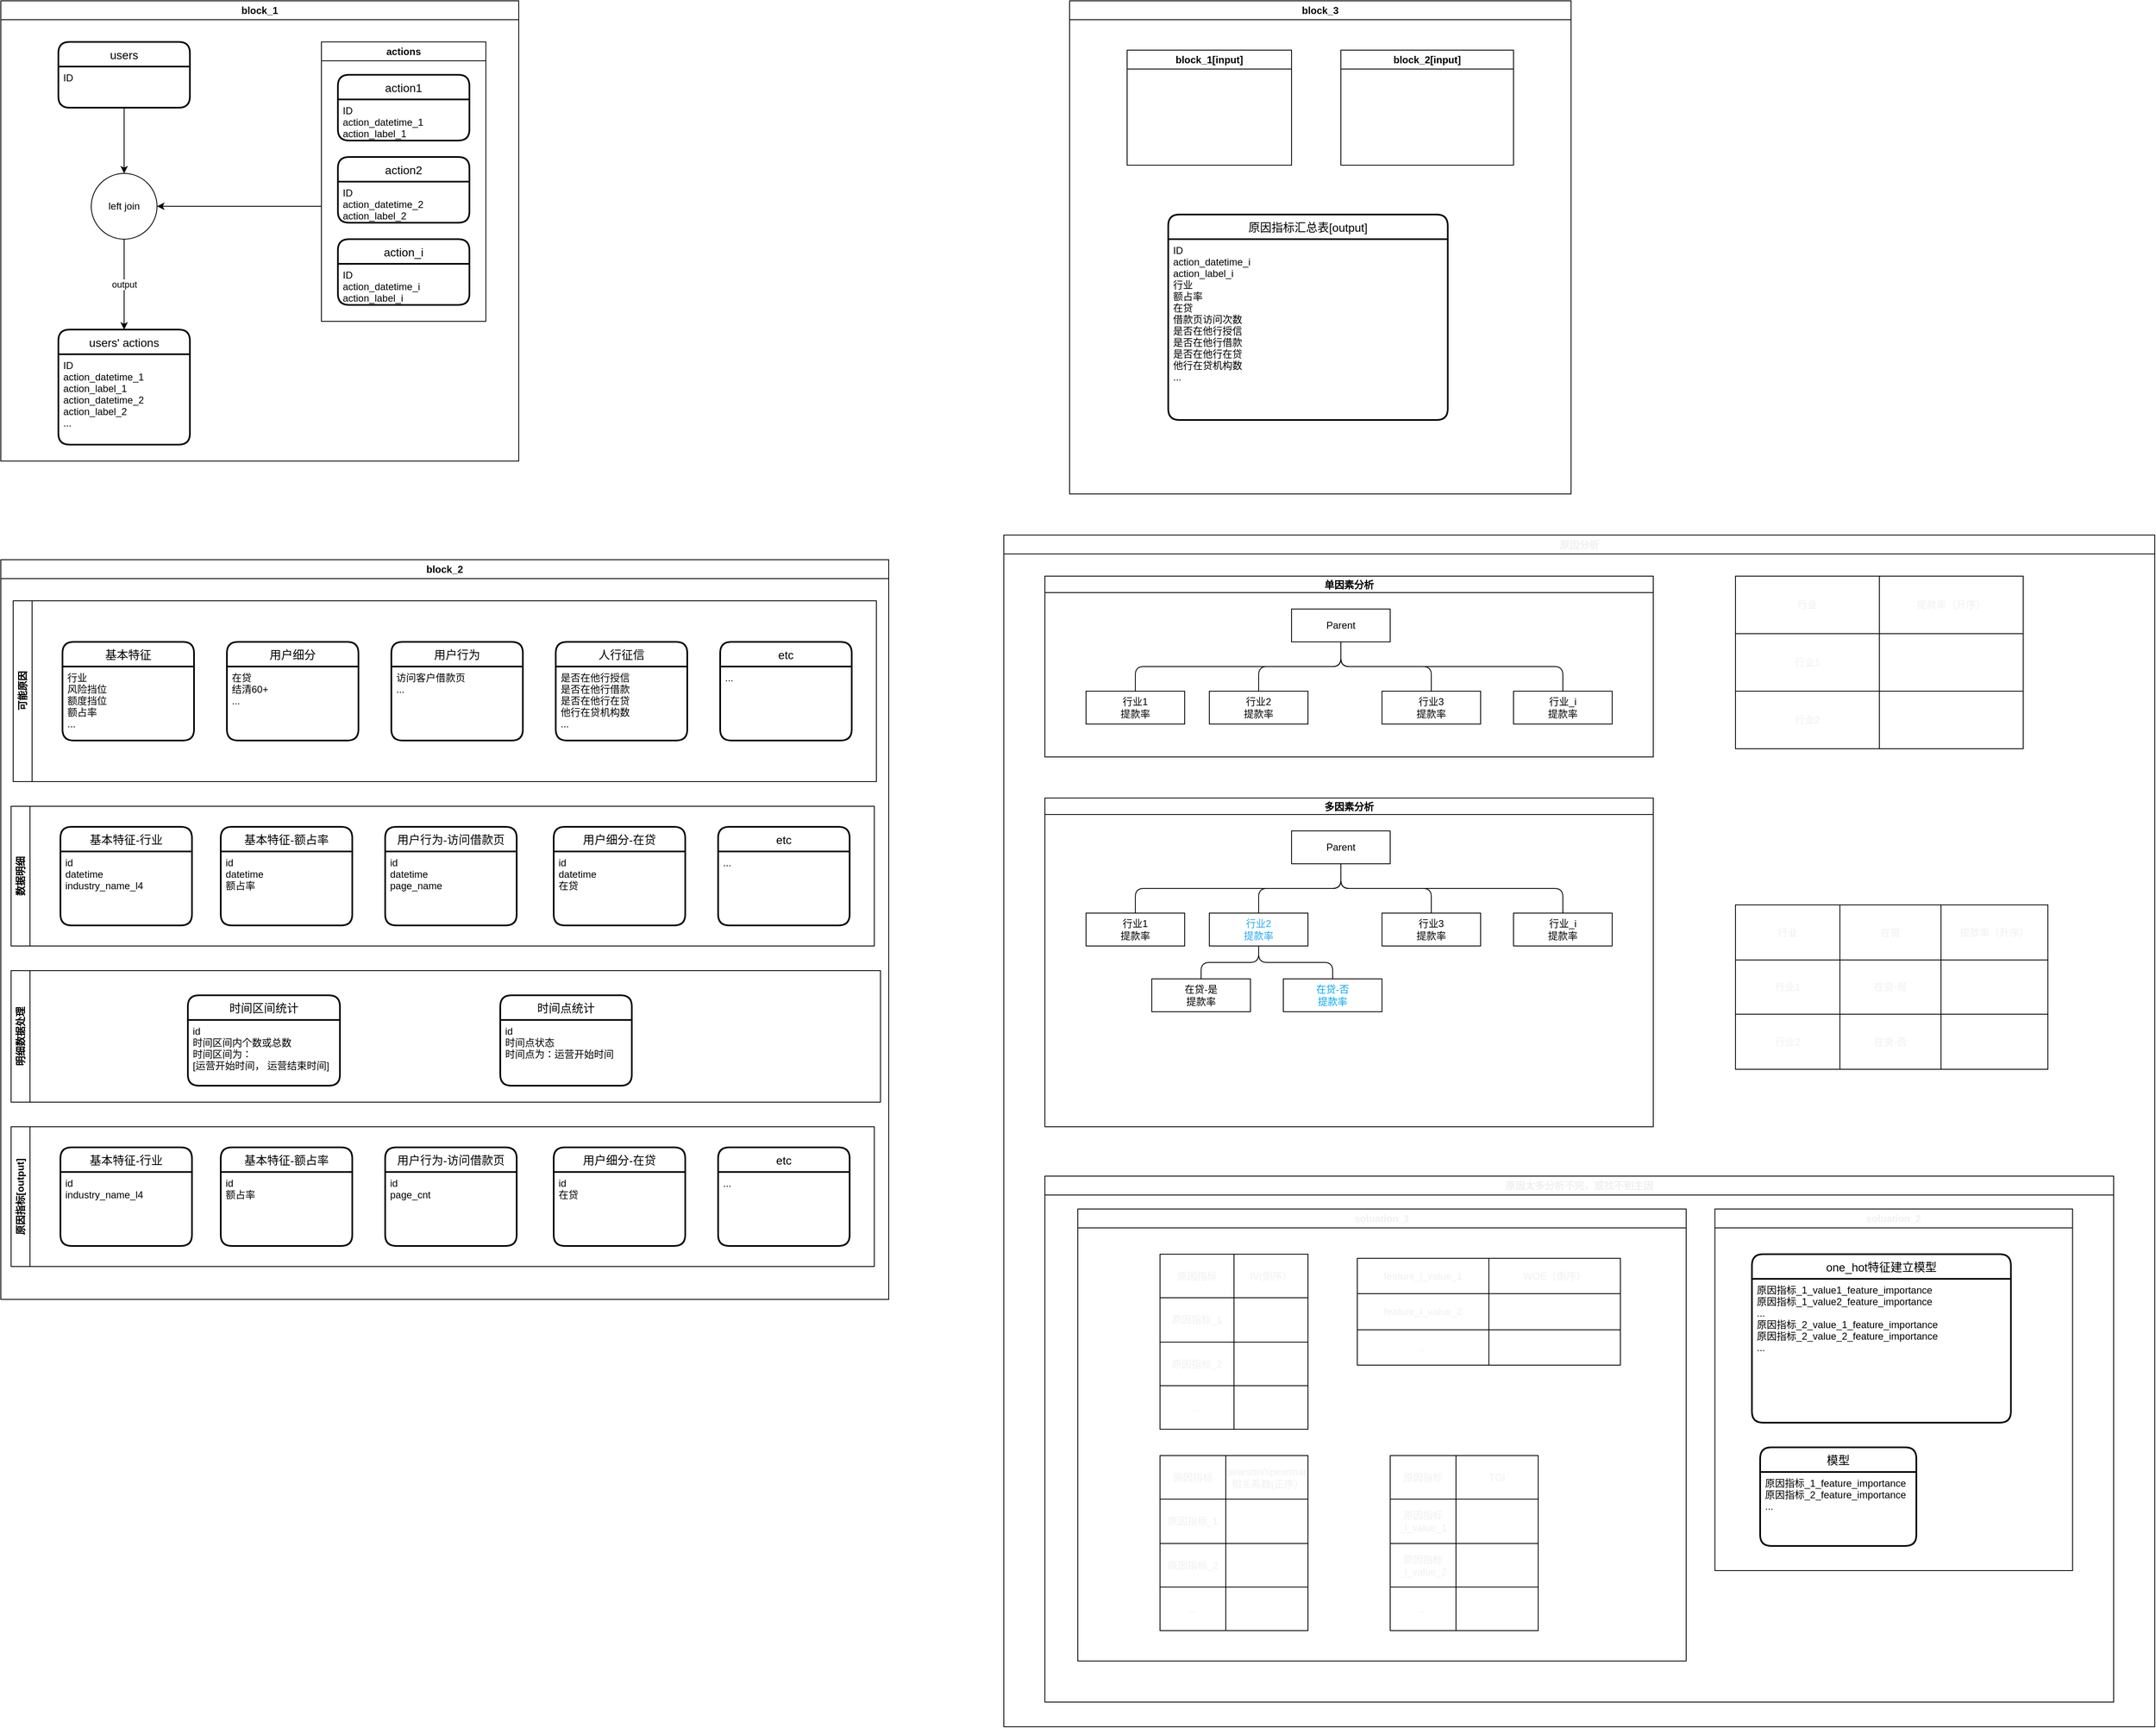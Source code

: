 <mxfile>
    <diagram id="jUOTSqU0_IoCIOJnX-ZJ" name="Page-1">
        <mxGraphModel dx="4463" dy="1749" grid="1" gridSize="10" guides="1" tooltips="1" connect="1" arrows="1" fold="1" page="1" pageScale="1" pageWidth="850" pageHeight="1100" math="0" shadow="0">
            <root>
                <mxCell id="0"/>
                <mxCell id="1" parent="0"/>
                <mxCell id="63" value="block_1" style="swimlane;whiteSpace=wrap;html=1;" parent="1" vertex="1">
                    <mxGeometry x="-710" y="80" width="630" height="560" as="geometry"/>
                </mxCell>
                <mxCell id="64" value="users" style="swimlane;childLayout=stackLayout;horizontal=1;startSize=30;horizontalStack=0;rounded=1;fontSize=14;fontStyle=0;strokeWidth=2;resizeParent=0;resizeLast=1;shadow=0;dashed=0;align=center;" parent="63" vertex="1">
                    <mxGeometry x="70" y="50" width="160" height="80" as="geometry"/>
                </mxCell>
                <mxCell id="65" value="ID&#10;" style="align=left;strokeColor=none;fillColor=none;spacingLeft=4;fontSize=12;verticalAlign=top;resizable=0;rotatable=0;part=1;" parent="64" vertex="1">
                    <mxGeometry y="30" width="160" height="50" as="geometry"/>
                </mxCell>
                <mxCell id="70" value="actions" style="swimlane;whiteSpace=wrap;html=1;" parent="63" vertex="1">
                    <mxGeometry x="390" y="50" width="200" height="340" as="geometry"/>
                </mxCell>
                <mxCell id="66" value="action1" style="swimlane;childLayout=stackLayout;horizontal=1;startSize=30;horizontalStack=0;rounded=1;fontSize=14;fontStyle=0;strokeWidth=2;resizeParent=0;resizeLast=1;shadow=0;dashed=0;align=center;" parent="70" vertex="1">
                    <mxGeometry x="20" y="40" width="160" height="80" as="geometry"/>
                </mxCell>
                <mxCell id="67" value="ID&#10;action_datetime_1&#10;action_label_1" style="align=left;strokeColor=none;fillColor=none;spacingLeft=4;fontSize=12;verticalAlign=top;resizable=0;rotatable=0;part=1;" parent="66" vertex="1">
                    <mxGeometry y="30" width="160" height="50" as="geometry"/>
                </mxCell>
                <mxCell id="68" value="action2" style="swimlane;childLayout=stackLayout;horizontal=1;startSize=30;horizontalStack=0;rounded=1;fontSize=14;fontStyle=0;strokeWidth=2;resizeParent=0;resizeLast=1;shadow=0;dashed=0;align=center;" parent="70" vertex="1">
                    <mxGeometry x="20" y="140" width="160" height="80" as="geometry"/>
                </mxCell>
                <mxCell id="69" value="ID&#10;action_datetime_2&#10;action_label_2" style="align=left;strokeColor=none;fillColor=none;spacingLeft=4;fontSize=12;verticalAlign=top;resizable=0;rotatable=0;part=1;" parent="68" vertex="1">
                    <mxGeometry y="30" width="160" height="50" as="geometry"/>
                </mxCell>
                <mxCell id="71" value="action_i" style="swimlane;childLayout=stackLayout;horizontal=1;startSize=30;horizontalStack=0;rounded=1;fontSize=14;fontStyle=0;strokeWidth=2;resizeParent=0;resizeLast=1;shadow=0;dashed=0;align=center;" parent="70" vertex="1">
                    <mxGeometry x="20" y="240" width="160" height="80" as="geometry"/>
                </mxCell>
                <mxCell id="72" value="ID&#10;action_datetime_i&#10;action_label_i" style="align=left;strokeColor=none;fillColor=none;spacingLeft=4;fontSize=12;verticalAlign=top;resizable=0;rotatable=0;part=1;" parent="71" vertex="1">
                    <mxGeometry y="30" width="160" height="50" as="geometry"/>
                </mxCell>
                <mxCell id="73" value="left join" style="ellipse;whiteSpace=wrap;html=1;aspect=fixed;" parent="63" vertex="1">
                    <mxGeometry x="110" y="210" width="80" height="80" as="geometry"/>
                </mxCell>
                <mxCell id="74" value="" style="endArrow=classic;html=1;exitX=0.5;exitY=1;exitDx=0;exitDy=0;" parent="63" source="65" target="73" edge="1">
                    <mxGeometry width="50" height="50" relative="1" as="geometry">
                        <mxPoint x="270" y="390" as="sourcePoint"/>
                        <mxPoint x="320" y="340" as="targetPoint"/>
                    </mxGeometry>
                </mxCell>
                <mxCell id="61" value="users' actions" style="swimlane;childLayout=stackLayout;horizontal=1;startSize=30;horizontalStack=0;rounded=1;fontSize=14;fontStyle=0;strokeWidth=2;resizeParent=0;resizeLast=1;shadow=0;dashed=0;align=center;" parent="63" vertex="1">
                    <mxGeometry x="70" y="400" width="160" height="140" as="geometry"/>
                </mxCell>
                <mxCell id="62" value="ID&#10;action_datetime_1&#10;action_label_1&#10;action_datetime_2&#10;action_label_2&#10;..." style="align=left;strokeColor=none;fillColor=none;spacingLeft=4;fontSize=12;verticalAlign=top;resizable=0;rotatable=0;part=1;" parent="61" vertex="1">
                    <mxGeometry y="30" width="160" height="110" as="geometry"/>
                </mxCell>
                <mxCell id="76" value="" style="endArrow=classic;html=1;exitX=0.5;exitY=1;exitDx=0;exitDy=0;entryX=0.5;entryY=0;entryDx=0;entryDy=0;" parent="63" source="73" target="61" edge="1">
                    <mxGeometry relative="1" as="geometry">
                        <mxPoint x="240" y="360" as="sourcePoint"/>
                        <mxPoint x="340" y="360" as="targetPoint"/>
                    </mxGeometry>
                </mxCell>
                <mxCell id="77" value="output" style="edgeLabel;resizable=0;html=1;align=center;verticalAlign=middle;" parent="76" connectable="0" vertex="1">
                    <mxGeometry relative="1" as="geometry"/>
                </mxCell>
                <mxCell id="243" value="" style="endArrow=classic;html=1;fontColor=#f0f0f0;entryX=1;entryY=0.5;entryDx=0;entryDy=0;" parent="63" target="73" edge="1">
                    <mxGeometry width="50" height="50" relative="1" as="geometry">
                        <mxPoint x="390" y="250" as="sourcePoint"/>
                        <mxPoint x="530" y="180" as="targetPoint"/>
                    </mxGeometry>
                </mxCell>
                <mxCell id="78" value="block_2" style="swimlane;whiteSpace=wrap;html=1;" parent="1" vertex="1">
                    <mxGeometry x="-710" y="760" width="1080" height="900" as="geometry"/>
                </mxCell>
                <mxCell id="96" value="可能原因" style="swimlane;horizontal=0;whiteSpace=wrap;html=1;" parent="78" vertex="1">
                    <mxGeometry x="15" y="50" width="1050" height="220" as="geometry"/>
                </mxCell>
                <mxCell id="86" value="基本特征" style="swimlane;childLayout=stackLayout;horizontal=1;startSize=30;horizontalStack=0;rounded=1;fontSize=14;fontStyle=0;strokeWidth=2;resizeParent=0;resizeLast=1;shadow=0;dashed=0;align=center;" parent="96" vertex="1">
                    <mxGeometry x="60" y="50" width="160" height="120" as="geometry"/>
                </mxCell>
                <mxCell id="87" value="行业&#10;风险挡位&#10;额度挡位&#10;额占率&#10;..." style="align=left;strokeColor=none;fillColor=none;spacingLeft=4;fontSize=12;verticalAlign=top;resizable=0;rotatable=0;part=1;" parent="86" vertex="1">
                    <mxGeometry y="30" width="160" height="90" as="geometry"/>
                </mxCell>
                <mxCell id="88" value="用户细分" style="swimlane;childLayout=stackLayout;horizontal=1;startSize=30;horizontalStack=0;rounded=1;fontSize=14;fontStyle=0;strokeWidth=2;resizeParent=0;resizeLast=1;shadow=0;dashed=0;align=center;" parent="96" vertex="1">
                    <mxGeometry x="260" y="50" width="160" height="120" as="geometry"/>
                </mxCell>
                <mxCell id="89" value="在贷&#10;结清60+&#10;..." style="align=left;strokeColor=none;fillColor=none;spacingLeft=4;fontSize=12;verticalAlign=top;resizable=0;rotatable=0;part=1;" parent="88" vertex="1">
                    <mxGeometry y="30" width="160" height="90" as="geometry"/>
                </mxCell>
                <mxCell id="90" value="用户行为" style="swimlane;childLayout=stackLayout;horizontal=1;startSize=30;horizontalStack=0;rounded=1;fontSize=14;fontStyle=0;strokeWidth=2;resizeParent=0;resizeLast=1;shadow=0;dashed=0;align=center;" parent="96" vertex="1">
                    <mxGeometry x="460" y="50" width="160" height="120" as="geometry"/>
                </mxCell>
                <mxCell id="91" value="访问客户借款页&#10;..." style="align=left;strokeColor=none;fillColor=none;spacingLeft=4;fontSize=12;verticalAlign=top;resizable=0;rotatable=0;part=1;" parent="90" vertex="1">
                    <mxGeometry y="30" width="160" height="90" as="geometry"/>
                </mxCell>
                <mxCell id="92" value="人行征信" style="swimlane;childLayout=stackLayout;horizontal=1;startSize=30;horizontalStack=0;rounded=1;fontSize=14;fontStyle=0;strokeWidth=2;resizeParent=0;resizeLast=1;shadow=0;dashed=0;align=center;" parent="96" vertex="1">
                    <mxGeometry x="660" y="50" width="160" height="120" as="geometry"/>
                </mxCell>
                <mxCell id="93" value="是否在他行授信&#10;是否在他行借款&#10;是否在他行在贷&#10;他行在贷机构数&#10;..." style="align=left;strokeColor=none;fillColor=none;spacingLeft=4;fontSize=12;verticalAlign=top;resizable=0;rotatable=0;part=1;" parent="92" vertex="1">
                    <mxGeometry y="30" width="160" height="90" as="geometry"/>
                </mxCell>
                <mxCell id="94" value="etc" style="swimlane;childLayout=stackLayout;horizontal=1;startSize=30;horizontalStack=0;rounded=1;fontSize=14;fontStyle=0;strokeWidth=2;resizeParent=0;resizeLast=1;shadow=0;dashed=0;align=center;" parent="96" vertex="1">
                    <mxGeometry x="860" y="50" width="160" height="120" as="geometry"/>
                </mxCell>
                <mxCell id="95" value="..." style="align=left;strokeColor=none;fillColor=none;spacingLeft=4;fontSize=12;verticalAlign=top;resizable=0;rotatable=0;part=1;" parent="94" vertex="1">
                    <mxGeometry y="30" width="160" height="90" as="geometry"/>
                </mxCell>
                <mxCell id="97" value="数据明细" style="swimlane;horizontal=0;whiteSpace=wrap;html=1;" parent="78" vertex="1">
                    <mxGeometry x="12.5" y="300" width="1050" height="170" as="geometry"/>
                </mxCell>
                <mxCell id="98" value="基本特征-行业" style="swimlane;childLayout=stackLayout;horizontal=1;startSize=30;horizontalStack=0;rounded=1;fontSize=14;fontStyle=0;strokeWidth=2;resizeParent=0;resizeLast=1;shadow=0;dashed=0;align=center;" parent="97" vertex="1">
                    <mxGeometry x="60" y="25" width="160" height="120" as="geometry"/>
                </mxCell>
                <mxCell id="99" value="id&#10;datetime&#10;industry_name_l4" style="align=left;strokeColor=none;fillColor=none;spacingLeft=4;fontSize=12;verticalAlign=top;resizable=0;rotatable=0;part=1;" parent="98" vertex="1">
                    <mxGeometry y="30" width="160" height="90" as="geometry"/>
                </mxCell>
                <mxCell id="102" value="基本特征-额占率" style="swimlane;childLayout=stackLayout;horizontal=1;startSize=30;horizontalStack=0;rounded=1;fontSize=14;fontStyle=0;strokeWidth=2;resizeParent=0;resizeLast=1;shadow=0;dashed=0;align=center;" parent="97" vertex="1">
                    <mxGeometry x="255" y="25" width="160" height="120" as="geometry"/>
                </mxCell>
                <mxCell id="103" value="id&#10;datetime&#10;额占率" style="align=left;strokeColor=none;fillColor=none;spacingLeft=4;fontSize=12;verticalAlign=top;resizable=0;rotatable=0;part=1;" parent="102" vertex="1">
                    <mxGeometry y="30" width="160" height="90" as="geometry"/>
                </mxCell>
                <mxCell id="104" value="用户细分-在贷" style="swimlane;childLayout=stackLayout;horizontal=1;startSize=30;horizontalStack=0;rounded=1;fontSize=14;fontStyle=0;strokeWidth=2;resizeParent=0;resizeLast=1;shadow=0;dashed=0;align=center;" parent="97" vertex="1">
                    <mxGeometry x="660" y="25" width="160" height="120" as="geometry"/>
                </mxCell>
                <mxCell id="105" value="id&#10;datetime&#10;在贷" style="align=left;strokeColor=none;fillColor=none;spacingLeft=4;fontSize=12;verticalAlign=top;resizable=0;rotatable=0;part=1;" parent="104" vertex="1">
                    <mxGeometry y="30" width="160" height="90" as="geometry"/>
                </mxCell>
                <mxCell id="106" value="etc" style="swimlane;childLayout=stackLayout;horizontal=1;startSize=30;horizontalStack=0;rounded=1;fontSize=14;fontStyle=0;strokeWidth=2;resizeParent=0;resizeLast=1;shadow=0;dashed=0;align=center;" parent="97" vertex="1">
                    <mxGeometry x="860" y="25" width="160" height="120" as="geometry"/>
                </mxCell>
                <mxCell id="107" value="..." style="align=left;strokeColor=none;fillColor=none;spacingLeft=4;fontSize=12;verticalAlign=top;resizable=0;rotatable=0;part=1;" parent="106" vertex="1">
                    <mxGeometry y="30" width="160" height="90" as="geometry"/>
                </mxCell>
                <mxCell id="100" value="用户行为-访问借款页" style="swimlane;childLayout=stackLayout;horizontal=1;startSize=30;horizontalStack=0;rounded=1;fontSize=14;fontStyle=0;strokeWidth=2;resizeParent=0;resizeLast=1;shadow=0;dashed=0;align=center;" parent="97" vertex="1">
                    <mxGeometry x="455" y="25" width="160" height="120" as="geometry"/>
                </mxCell>
                <mxCell id="101" value="id&#10;datetime&#10;page_name" style="align=left;strokeColor=none;fillColor=none;spacingLeft=4;fontSize=12;verticalAlign=top;resizable=0;rotatable=0;part=1;" parent="100" vertex="1">
                    <mxGeometry y="30" width="160" height="90" as="geometry"/>
                </mxCell>
                <mxCell id="113" value="明细数据处理" style="swimlane;horizontal=0;whiteSpace=wrap;html=1;startSize=23;" parent="78" vertex="1">
                    <mxGeometry x="12.5" y="500" width="1057.5" height="160" as="geometry"/>
                </mxCell>
                <mxCell id="115" value="时间区间统计" style="swimlane;childLayout=stackLayout;horizontal=1;startSize=30;horizontalStack=0;rounded=1;fontSize=14;fontStyle=0;strokeWidth=2;resizeParent=0;resizeLast=1;shadow=0;dashed=0;align=center;" parent="113" vertex="1">
                    <mxGeometry x="215" y="30" width="185" height="110" as="geometry"/>
                </mxCell>
                <mxCell id="116" value="id&#10;时间区间内个数或总数&#10;时间区间为：&#10;[运营开始时间， 运营结束时间]" style="align=left;strokeColor=none;fillColor=none;spacingLeft=4;fontSize=12;verticalAlign=top;resizable=0;rotatable=0;part=1;" parent="115" vertex="1">
                    <mxGeometry y="30" width="185" height="80" as="geometry"/>
                </mxCell>
                <mxCell id="117" value="时间点统计" style="swimlane;childLayout=stackLayout;horizontal=1;startSize=30;horizontalStack=0;rounded=1;fontSize=14;fontStyle=0;strokeWidth=2;resizeParent=0;resizeLast=1;shadow=0;dashed=0;align=center;" parent="113" vertex="1">
                    <mxGeometry x="595" y="30" width="160" height="110" as="geometry"/>
                </mxCell>
                <mxCell id="118" value="id&#10;时间点状态&#10;时间点为：运营开始时间" style="align=left;strokeColor=none;fillColor=none;spacingLeft=4;fontSize=12;verticalAlign=top;resizable=0;rotatable=0;part=1;" parent="117" vertex="1">
                    <mxGeometry y="30" width="160" height="80" as="geometry"/>
                </mxCell>
                <mxCell id="119" value="原因指标[output]" style="swimlane;horizontal=0;whiteSpace=wrap;html=1;startSize=23;" parent="78" vertex="1">
                    <mxGeometry x="12.5" y="690" width="1050" height="170" as="geometry"/>
                </mxCell>
                <mxCell id="120" value="基本特征-行业" style="swimlane;childLayout=stackLayout;horizontal=1;startSize=30;horizontalStack=0;rounded=1;fontSize=14;fontStyle=0;strokeWidth=2;resizeParent=0;resizeLast=1;shadow=0;dashed=0;align=center;" parent="119" vertex="1">
                    <mxGeometry x="60" y="25" width="160" height="120" as="geometry"/>
                </mxCell>
                <mxCell id="121" value="id&#10;industry_name_l4" style="align=left;strokeColor=none;fillColor=none;spacingLeft=4;fontSize=12;verticalAlign=top;resizable=0;rotatable=0;part=1;" parent="120" vertex="1">
                    <mxGeometry y="30" width="160" height="90" as="geometry"/>
                </mxCell>
                <mxCell id="122" value="基本特征-额占率" style="swimlane;childLayout=stackLayout;horizontal=1;startSize=30;horizontalStack=0;rounded=1;fontSize=14;fontStyle=0;strokeWidth=2;resizeParent=0;resizeLast=1;shadow=0;dashed=0;align=center;" parent="119" vertex="1">
                    <mxGeometry x="255" y="25" width="160" height="120" as="geometry"/>
                </mxCell>
                <mxCell id="123" value="id&#10;额占率" style="align=left;strokeColor=none;fillColor=none;spacingLeft=4;fontSize=12;verticalAlign=top;resizable=0;rotatable=0;part=1;" parent="122" vertex="1">
                    <mxGeometry y="30" width="160" height="90" as="geometry"/>
                </mxCell>
                <mxCell id="124" value="用户细分-在贷" style="swimlane;childLayout=stackLayout;horizontal=1;startSize=30;horizontalStack=0;rounded=1;fontSize=14;fontStyle=0;strokeWidth=2;resizeParent=0;resizeLast=1;shadow=0;dashed=0;align=center;" parent="119" vertex="1">
                    <mxGeometry x="660" y="25" width="160" height="120" as="geometry"/>
                </mxCell>
                <mxCell id="125" value="id&#10;在贷" style="align=left;strokeColor=none;fillColor=none;spacingLeft=4;fontSize=12;verticalAlign=top;resizable=0;rotatable=0;part=1;" parent="124" vertex="1">
                    <mxGeometry y="30" width="160" height="90" as="geometry"/>
                </mxCell>
                <mxCell id="126" value="etc" style="swimlane;childLayout=stackLayout;horizontal=1;startSize=30;horizontalStack=0;rounded=1;fontSize=14;fontStyle=0;strokeWidth=2;resizeParent=0;resizeLast=1;shadow=0;dashed=0;align=center;" parent="119" vertex="1">
                    <mxGeometry x="860" y="25" width="160" height="120" as="geometry"/>
                </mxCell>
                <mxCell id="127" value="..." style="align=left;strokeColor=none;fillColor=none;spacingLeft=4;fontSize=12;verticalAlign=top;resizable=0;rotatable=0;part=1;" parent="126" vertex="1">
                    <mxGeometry y="30" width="160" height="90" as="geometry"/>
                </mxCell>
                <mxCell id="128" value="用户行为-访问借款页" style="swimlane;childLayout=stackLayout;horizontal=1;startSize=30;horizontalStack=0;rounded=1;fontSize=14;fontStyle=0;strokeWidth=2;resizeParent=0;resizeLast=1;shadow=0;dashed=0;align=center;" parent="119" vertex="1">
                    <mxGeometry x="455" y="25" width="160" height="120" as="geometry"/>
                </mxCell>
                <mxCell id="129" value="id&#10;page_cnt" style="align=left;strokeColor=none;fillColor=none;spacingLeft=4;fontSize=12;verticalAlign=top;resizable=0;rotatable=0;part=1;" parent="128" vertex="1">
                    <mxGeometry y="30" width="160" height="90" as="geometry"/>
                </mxCell>
                <mxCell id="130" value="block_3" style="swimlane;whiteSpace=wrap;html=1;" parent="1" vertex="1">
                    <mxGeometry x="590" y="80" width="610" height="600" as="geometry"/>
                </mxCell>
                <mxCell id="131" value="block_1[input]" style="swimlane;whiteSpace=wrap;html=1;" parent="130" vertex="1">
                    <mxGeometry x="70" y="60" width="200" height="140" as="geometry"/>
                </mxCell>
                <mxCell id="132" value="block_2[input]" style="swimlane;whiteSpace=wrap;html=1;" parent="130" vertex="1">
                    <mxGeometry x="330" y="60" width="210" height="140" as="geometry"/>
                </mxCell>
                <mxCell id="133" value="原因指标汇总表[output]" style="swimlane;childLayout=stackLayout;horizontal=1;startSize=30;horizontalStack=0;rounded=1;fontSize=14;fontStyle=0;strokeWidth=2;resizeParent=0;resizeLast=1;shadow=0;dashed=0;align=center;" parent="130" vertex="1">
                    <mxGeometry x="120" y="260" width="340" height="250" as="geometry"/>
                </mxCell>
                <mxCell id="134" value="ID&#10;action_datetime_i&#10;action_label_i&#10;行业&#10;额占率&#10;在贷&#10;借款页访问次数&#10;是否在他行授信&#10;是否在他行借款&#10;是否在他行在贷&#10;他行在贷机构数&#10;...&#10;" style="align=left;strokeColor=none;fillColor=none;spacingLeft=4;fontSize=12;verticalAlign=top;resizable=0;rotatable=0;part=1;" parent="133" vertex="1">
                    <mxGeometry y="30" width="340" height="220" as="geometry"/>
                </mxCell>
                <mxCell id="189" value="原因分析" style="swimlane;fontColor=#f0f0f0;startSize=23;" parent="1" vertex="1">
                    <mxGeometry x="510" y="730" width="1400" height="1450" as="geometry"/>
                </mxCell>
                <mxCell id="155" value="单因素分析" style="swimlane;startSize=20;horizontal=1;containerType=tree;" parent="189" vertex="1">
                    <mxGeometry x="50" y="50" width="740" height="220" as="geometry"/>
                </mxCell>
                <mxCell id="157" value="Parent" style="whiteSpace=wrap;html=1;treeFolding=1;treeMoving=1;newEdgeStyle={&quot;edgeStyle&quot;:&quot;elbowEdgeStyle&quot;,&quot;startArrow&quot;:&quot;none&quot;,&quot;endArrow&quot;:&quot;none&quot;};" parent="155" vertex="1">
                    <mxGeometry x="300" y="40" width="120" height="40" as="geometry"/>
                </mxCell>
                <mxCell id="160" value="" style="edgeStyle=elbowEdgeStyle;html=1;elbow=vertical;startArrow=none;endArrow=none;" parent="155" source="157" target="161" edge="1">
                    <mxGeometry relative="1" as="geometry"/>
                </mxCell>
                <mxCell id="161" value="行业2&lt;br&gt;提款率" style="whiteSpace=wrap;html=1;treeFolding=1;treeMoving=1;newEdgeStyle={&quot;edgeStyle&quot;:&quot;elbowEdgeStyle&quot;,&quot;startArrow&quot;:&quot;none&quot;,&quot;endArrow&quot;:&quot;none&quot;};" parent="155" vertex="1">
                    <mxGeometry x="200" y="140" width="120" height="40" as="geometry"/>
                </mxCell>
                <mxCell id="162" value="" style="edgeStyle=elbowEdgeStyle;html=1;elbow=vertical;startArrow=none;endArrow=none;" parent="155" source="157" target="163" edge="1">
                    <mxGeometry relative="1" as="geometry"/>
                </mxCell>
                <mxCell id="163" value="行业1&lt;br&gt;提款率" style="whiteSpace=wrap;html=1;treeFolding=1;treeMoving=1;newEdgeStyle={&quot;edgeStyle&quot;:&quot;elbowEdgeStyle&quot;,&quot;startArrow&quot;:&quot;none&quot;,&quot;endArrow&quot;:&quot;none&quot;};" parent="155" vertex="1">
                    <mxGeometry x="50" y="140" width="120" height="40" as="geometry"/>
                </mxCell>
                <mxCell id="164" value="" style="edgeStyle=elbowEdgeStyle;html=1;elbow=vertical;startArrow=none;endArrow=none;" parent="155" source="157" target="165" edge="1">
                    <mxGeometry relative="1" as="geometry"/>
                </mxCell>
                <mxCell id="165" value="行业3&lt;br&gt;提款率" style="whiteSpace=wrap;html=1;treeFolding=1;treeMoving=1;newEdgeStyle={&quot;edgeStyle&quot;:&quot;elbowEdgeStyle&quot;,&quot;startArrow&quot;:&quot;none&quot;,&quot;endArrow&quot;:&quot;none&quot;};" parent="155" vertex="1">
                    <mxGeometry x="410" y="140" width="120" height="40" as="geometry"/>
                </mxCell>
                <mxCell id="166" value="" style="edgeStyle=elbowEdgeStyle;html=1;elbow=vertical;startArrow=none;endArrow=none;" parent="155" source="157" target="167" edge="1">
                    <mxGeometry relative="1" as="geometry"/>
                </mxCell>
                <mxCell id="167" value="行业_i&lt;br&gt;提款率" style="whiteSpace=wrap;html=1;treeFolding=1;treeMoving=1;newEdgeStyle={&quot;edgeStyle&quot;:&quot;elbowEdgeStyle&quot;,&quot;startArrow&quot;:&quot;none&quot;,&quot;endArrow&quot;:&quot;none&quot;};" parent="155" vertex="1">
                    <mxGeometry x="570" y="140" width="120" height="40" as="geometry"/>
                </mxCell>
                <mxCell id="168" value="多因素分析" style="swimlane;startSize=20;horizontal=1;containerType=tree;" parent="189" vertex="1">
                    <mxGeometry x="50" y="320" width="740" height="400" as="geometry"/>
                </mxCell>
                <mxCell id="169" value="Parent" style="whiteSpace=wrap;html=1;treeFolding=1;treeMoving=1;newEdgeStyle={&quot;edgeStyle&quot;:&quot;elbowEdgeStyle&quot;,&quot;startArrow&quot;:&quot;none&quot;,&quot;endArrow&quot;:&quot;none&quot;};" parent="168" vertex="1">
                    <mxGeometry x="300" y="40" width="120" height="40" as="geometry"/>
                </mxCell>
                <mxCell id="170" value="" style="edgeStyle=elbowEdgeStyle;html=1;elbow=vertical;startArrow=none;endArrow=none;" parent="168" source="169" target="171" edge="1">
                    <mxGeometry relative="1" as="geometry"/>
                </mxCell>
                <mxCell id="171" value="&lt;font color=&quot;#23a9f2&quot;&gt;行业2&lt;br&gt;提款率&lt;/font&gt;" style="whiteSpace=wrap;html=1;treeFolding=1;treeMoving=1;newEdgeStyle={&quot;edgeStyle&quot;:&quot;elbowEdgeStyle&quot;,&quot;startArrow&quot;:&quot;none&quot;,&quot;endArrow&quot;:&quot;none&quot;};" parent="168" vertex="1">
                    <mxGeometry x="200" y="140" width="120" height="40" as="geometry"/>
                </mxCell>
                <mxCell id="172" value="" style="edgeStyle=elbowEdgeStyle;html=1;elbow=vertical;startArrow=none;endArrow=none;" parent="168" source="169" target="173" edge="1">
                    <mxGeometry relative="1" as="geometry"/>
                </mxCell>
                <mxCell id="173" value="行业1&lt;br&gt;提款率" style="whiteSpace=wrap;html=1;treeFolding=1;treeMoving=1;newEdgeStyle={&quot;edgeStyle&quot;:&quot;elbowEdgeStyle&quot;,&quot;startArrow&quot;:&quot;none&quot;,&quot;endArrow&quot;:&quot;none&quot;};" parent="168" vertex="1">
                    <mxGeometry x="50" y="140" width="120" height="40" as="geometry"/>
                </mxCell>
                <mxCell id="174" value="" style="edgeStyle=elbowEdgeStyle;html=1;elbow=vertical;startArrow=none;endArrow=none;" parent="168" source="169" target="175" edge="1">
                    <mxGeometry relative="1" as="geometry"/>
                </mxCell>
                <mxCell id="175" value="行业3&lt;br&gt;提款率" style="whiteSpace=wrap;html=1;treeFolding=1;treeMoving=1;newEdgeStyle={&quot;edgeStyle&quot;:&quot;elbowEdgeStyle&quot;,&quot;startArrow&quot;:&quot;none&quot;,&quot;endArrow&quot;:&quot;none&quot;};" parent="168" vertex="1">
                    <mxGeometry x="410" y="140" width="120" height="40" as="geometry"/>
                </mxCell>
                <mxCell id="176" value="" style="edgeStyle=elbowEdgeStyle;html=1;elbow=vertical;startArrow=none;endArrow=none;" parent="168" source="169" target="177" edge="1">
                    <mxGeometry relative="1" as="geometry"/>
                </mxCell>
                <mxCell id="177" value="行业_i&lt;br&gt;提款率" style="whiteSpace=wrap;html=1;treeFolding=1;treeMoving=1;newEdgeStyle={&quot;edgeStyle&quot;:&quot;elbowEdgeStyle&quot;,&quot;startArrow&quot;:&quot;none&quot;,&quot;endArrow&quot;:&quot;none&quot;};" parent="168" vertex="1">
                    <mxGeometry x="570" y="140" width="120" height="40" as="geometry"/>
                </mxCell>
                <mxCell id="185" value="" style="edgeStyle=elbowEdgeStyle;html=1;elbow=vertical;startArrow=none;endArrow=none;" parent="168" source="171" target="186" edge="1">
                    <mxGeometry relative="1" as="geometry">
                        <mxPoint x="920" y="1710" as="sourcePoint"/>
                    </mxGeometry>
                </mxCell>
                <mxCell id="186" value="在贷-是&lt;br&gt;提款率" style="whiteSpace=wrap;html=1;treeFolding=1;treeMoving=1;newEdgeStyle={&quot;edgeStyle&quot;:&quot;elbowEdgeStyle&quot;,&quot;startArrow&quot;:&quot;none&quot;,&quot;endArrow&quot;:&quot;none&quot;};" parent="168" vertex="1">
                    <mxGeometry x="130" y="220" width="120" height="40" as="geometry"/>
                </mxCell>
                <mxCell id="187" value="" style="edgeStyle=elbowEdgeStyle;html=1;elbow=vertical;startArrow=none;endArrow=none;" parent="168" source="171" target="188" edge="1">
                    <mxGeometry relative="1" as="geometry">
                        <mxPoint x="920" y="1710" as="sourcePoint"/>
                    </mxGeometry>
                </mxCell>
                <mxCell id="188" value="&lt;font color=&quot;#02a9f2&quot;&gt;在贷-否&lt;br&gt;提款率&lt;/font&gt;" style="whiteSpace=wrap;html=1;treeFolding=1;treeMoving=1;newEdgeStyle={&quot;edgeStyle&quot;:&quot;elbowEdgeStyle&quot;,&quot;startArrow&quot;:&quot;none&quot;,&quot;endArrow&quot;:&quot;none&quot;};" parent="168" vertex="1">
                    <mxGeometry x="290" y="220" width="120" height="40" as="geometry"/>
                </mxCell>
                <mxCell id="190" value="" style="shape=table;startSize=0;container=1;collapsible=0;childLayout=tableLayout;fontColor=#f0f0f0;" parent="189" vertex="1">
                    <mxGeometry x="890" y="450" width="380" height="200" as="geometry"/>
                </mxCell>
                <mxCell id="191" value="" style="shape=tableRow;horizontal=0;startSize=0;swimlaneHead=0;swimlaneBody=0;top=0;left=0;bottom=0;right=0;collapsible=0;dropTarget=0;fillColor=none;points=[[0,0.5],[1,0.5]];portConstraint=eastwest;fontColor=#f0f0f0;" parent="190" vertex="1">
                    <mxGeometry width="380" height="67" as="geometry"/>
                </mxCell>
                <mxCell id="192" value="行业" style="shape=partialRectangle;html=1;whiteSpace=wrap;connectable=0;overflow=hidden;fillColor=none;top=0;left=0;bottom=0;right=0;pointerEvents=1;fontColor=#f0f0f0;" parent="191" vertex="1">
                    <mxGeometry width="127" height="67" as="geometry">
                        <mxRectangle width="127" height="67" as="alternateBounds"/>
                    </mxGeometry>
                </mxCell>
                <mxCell id="193" value="在贷" style="shape=partialRectangle;html=1;whiteSpace=wrap;connectable=0;overflow=hidden;fillColor=none;top=0;left=0;bottom=0;right=0;pointerEvents=1;fontColor=#f0f0f0;" parent="191" vertex="1">
                    <mxGeometry x="127" width="123" height="67" as="geometry">
                        <mxRectangle width="123" height="67" as="alternateBounds"/>
                    </mxGeometry>
                </mxCell>
                <mxCell id="194" value="提款率（升序）" style="shape=partialRectangle;html=1;whiteSpace=wrap;connectable=0;overflow=hidden;fillColor=none;top=0;left=0;bottom=0;right=0;pointerEvents=1;fontColor=#f0f0f0;" parent="191" vertex="1">
                    <mxGeometry x="250" width="130" height="67" as="geometry">
                        <mxRectangle width="130" height="67" as="alternateBounds"/>
                    </mxGeometry>
                </mxCell>
                <mxCell id="195" value="" style="shape=tableRow;horizontal=0;startSize=0;swimlaneHead=0;swimlaneBody=0;top=0;left=0;bottom=0;right=0;collapsible=0;dropTarget=0;fillColor=none;points=[[0,0.5],[1,0.5]];portConstraint=eastwest;fontColor=#f0f0f0;" parent="190" vertex="1">
                    <mxGeometry y="67" width="380" height="66" as="geometry"/>
                </mxCell>
                <mxCell id="196" value="行业1" style="shape=partialRectangle;html=1;whiteSpace=wrap;connectable=0;overflow=hidden;fillColor=none;top=0;left=0;bottom=0;right=0;pointerEvents=1;fontColor=#f0f0f0;" parent="195" vertex="1">
                    <mxGeometry width="127" height="66" as="geometry">
                        <mxRectangle width="127" height="66" as="alternateBounds"/>
                    </mxGeometry>
                </mxCell>
                <mxCell id="197" value="在贷-是" style="shape=partialRectangle;html=1;whiteSpace=wrap;connectable=0;overflow=hidden;fillColor=none;top=0;left=0;bottom=0;right=0;pointerEvents=1;fontColor=#f0f0f0;" parent="195" vertex="1">
                    <mxGeometry x="127" width="123" height="66" as="geometry">
                        <mxRectangle width="123" height="66" as="alternateBounds"/>
                    </mxGeometry>
                </mxCell>
                <mxCell id="198" value="" style="shape=partialRectangle;html=1;whiteSpace=wrap;connectable=0;overflow=hidden;fillColor=none;top=0;left=0;bottom=0;right=0;pointerEvents=1;fontColor=#f0f0f0;" parent="195" vertex="1">
                    <mxGeometry x="250" width="130" height="66" as="geometry">
                        <mxRectangle width="130" height="66" as="alternateBounds"/>
                    </mxGeometry>
                </mxCell>
                <mxCell id="199" value="" style="shape=tableRow;horizontal=0;startSize=0;swimlaneHead=0;swimlaneBody=0;top=0;left=0;bottom=0;right=0;collapsible=0;dropTarget=0;fillColor=none;points=[[0,0.5],[1,0.5]];portConstraint=eastwest;fontColor=#f0f0f0;" parent="190" vertex="1">
                    <mxGeometry y="133" width="380" height="67" as="geometry"/>
                </mxCell>
                <mxCell id="200" value="行业2" style="shape=partialRectangle;html=1;whiteSpace=wrap;connectable=0;overflow=hidden;fillColor=none;top=0;left=0;bottom=0;right=0;pointerEvents=1;fontColor=#f0f0f0;" parent="199" vertex="1">
                    <mxGeometry width="127" height="67" as="geometry">
                        <mxRectangle width="127" height="67" as="alternateBounds"/>
                    </mxGeometry>
                </mxCell>
                <mxCell id="201" value="在贷-否" style="shape=partialRectangle;html=1;whiteSpace=wrap;connectable=0;overflow=hidden;fillColor=none;top=0;left=0;bottom=0;right=0;pointerEvents=1;fontColor=#f0f0f0;" parent="199" vertex="1">
                    <mxGeometry x="127" width="123" height="67" as="geometry">
                        <mxRectangle width="123" height="67" as="alternateBounds"/>
                    </mxGeometry>
                </mxCell>
                <mxCell id="202" value="" style="shape=partialRectangle;html=1;whiteSpace=wrap;connectable=0;overflow=hidden;fillColor=none;top=0;left=0;bottom=0;right=0;pointerEvents=1;fontColor=#f0f0f0;" parent="199" vertex="1">
                    <mxGeometry x="250" width="130" height="67" as="geometry">
                        <mxRectangle width="130" height="67" as="alternateBounds"/>
                    </mxGeometry>
                </mxCell>
                <mxCell id="203" value="" style="shape=table;startSize=0;container=1;collapsible=0;childLayout=tableLayout;fontColor=#f0f0f0;" parent="189" vertex="1">
                    <mxGeometry x="890" y="50" width="350" height="210" as="geometry"/>
                </mxCell>
                <mxCell id="204" value="" style="shape=tableRow;horizontal=0;startSize=0;swimlaneHead=0;swimlaneBody=0;top=0;left=0;bottom=0;right=0;collapsible=0;dropTarget=0;fillColor=none;points=[[0,0.5],[1,0.5]];portConstraint=eastwest;fontColor=#f0f0f0;" parent="203" vertex="1">
                    <mxGeometry width="350" height="70" as="geometry"/>
                </mxCell>
                <mxCell id="205" value="行业" style="shape=partialRectangle;html=1;whiteSpace=wrap;connectable=0;overflow=hidden;fillColor=none;top=0;left=0;bottom=0;right=0;pointerEvents=1;fontColor=#f0f0f0;" parent="204" vertex="1">
                    <mxGeometry width="175" height="70" as="geometry">
                        <mxRectangle width="175" height="70" as="alternateBounds"/>
                    </mxGeometry>
                </mxCell>
                <mxCell id="206" value="提款率（升序）" style="shape=partialRectangle;html=1;whiteSpace=wrap;connectable=0;overflow=hidden;fillColor=none;top=0;left=0;bottom=0;right=0;pointerEvents=1;fontColor=#f0f0f0;" parent="204" vertex="1">
                    <mxGeometry x="175" width="175" height="70" as="geometry">
                        <mxRectangle width="175" height="70" as="alternateBounds"/>
                    </mxGeometry>
                </mxCell>
                <mxCell id="207" value="" style="shape=tableRow;horizontal=0;startSize=0;swimlaneHead=0;swimlaneBody=0;top=0;left=0;bottom=0;right=0;collapsible=0;dropTarget=0;fillColor=none;points=[[0,0.5],[1,0.5]];portConstraint=eastwest;fontColor=#f0f0f0;" parent="203" vertex="1">
                    <mxGeometry y="70" width="350" height="70" as="geometry"/>
                </mxCell>
                <mxCell id="208" value="行业1" style="shape=partialRectangle;html=1;whiteSpace=wrap;connectable=0;overflow=hidden;fillColor=none;top=0;left=0;bottom=0;right=0;pointerEvents=1;fontColor=#f0f0f0;" parent="207" vertex="1">
                    <mxGeometry width="175" height="70" as="geometry">
                        <mxRectangle width="175" height="70" as="alternateBounds"/>
                    </mxGeometry>
                </mxCell>
                <mxCell id="209" value="" style="shape=partialRectangle;html=1;whiteSpace=wrap;connectable=0;overflow=hidden;fillColor=none;top=0;left=0;bottom=0;right=0;pointerEvents=1;fontColor=#f0f0f0;" parent="207" vertex="1">
                    <mxGeometry x="175" width="175" height="70" as="geometry">
                        <mxRectangle width="175" height="70" as="alternateBounds"/>
                    </mxGeometry>
                </mxCell>
                <mxCell id="210" value="" style="shape=tableRow;horizontal=0;startSize=0;swimlaneHead=0;swimlaneBody=0;top=0;left=0;bottom=0;right=0;collapsible=0;dropTarget=0;fillColor=none;points=[[0,0.5],[1,0.5]];portConstraint=eastwest;fontColor=#f0f0f0;" parent="203" vertex="1">
                    <mxGeometry y="140" width="350" height="70" as="geometry"/>
                </mxCell>
                <mxCell id="211" value="行业2" style="shape=partialRectangle;html=1;whiteSpace=wrap;connectable=0;overflow=hidden;fillColor=none;top=0;left=0;bottom=0;right=0;pointerEvents=1;fontColor=#f0f0f0;" parent="210" vertex="1">
                    <mxGeometry width="175" height="70" as="geometry">
                        <mxRectangle width="175" height="70" as="alternateBounds"/>
                    </mxGeometry>
                </mxCell>
                <mxCell id="212" value="" style="shape=partialRectangle;html=1;whiteSpace=wrap;connectable=0;overflow=hidden;fillColor=none;top=0;left=0;bottom=0;right=0;pointerEvents=1;fontColor=#f0f0f0;" parent="210" vertex="1">
                    <mxGeometry x="175" width="175" height="70" as="geometry">
                        <mxRectangle width="175" height="70" as="alternateBounds"/>
                    </mxGeometry>
                </mxCell>
                <mxCell id="213" value="原因太多分析不完，或找不到主因" style="swimlane;whiteSpace=wrap;html=1;fontColor=#f0f0f0;" parent="189" vertex="1">
                    <mxGeometry x="50" y="780" width="1300" height="640" as="geometry"/>
                </mxCell>
                <mxCell id="226" value="soluation_1" style="swimlane;whiteSpace=wrap;html=1;fontColor=#f0f0f0;" parent="213" vertex="1">
                    <mxGeometry x="40" y="40" width="740" height="550" as="geometry"/>
                </mxCell>
                <mxCell id="214" value="" style="shape=table;startSize=0;container=1;collapsible=0;childLayout=tableLayout;fontColor=#f0f0f0;" parent="226" vertex="1">
                    <mxGeometry x="100" y="55" width="180" height="213" as="geometry"/>
                </mxCell>
                <mxCell id="215" value="" style="shape=tableRow;horizontal=0;startSize=0;swimlaneHead=0;swimlaneBody=0;top=0;left=0;bottom=0;right=0;collapsible=0;dropTarget=0;fillColor=none;points=[[0,0.5],[1,0.5]];portConstraint=eastwest;fontColor=#f0f0f0;" parent="214" vertex="1">
                    <mxGeometry width="180" height="53" as="geometry"/>
                </mxCell>
                <mxCell id="216" value="原因指标" style="shape=partialRectangle;html=1;whiteSpace=wrap;connectable=0;overflow=hidden;fillColor=none;top=0;left=0;bottom=0;right=0;pointerEvents=1;fontColor=#f0f0f0;" parent="215" vertex="1">
                    <mxGeometry width="90" height="53" as="geometry">
                        <mxRectangle width="90" height="53" as="alternateBounds"/>
                    </mxGeometry>
                </mxCell>
                <mxCell id="217" value="IV(倒序）" style="shape=partialRectangle;html=1;whiteSpace=wrap;connectable=0;overflow=hidden;fillColor=none;top=0;left=0;bottom=0;right=0;pointerEvents=1;fontColor=#f0f0f0;" parent="215" vertex="1">
                    <mxGeometry x="90" width="90" height="53" as="geometry">
                        <mxRectangle width="90" height="53" as="alternateBounds"/>
                    </mxGeometry>
                </mxCell>
                <mxCell id="218" value="" style="shape=tableRow;horizontal=0;startSize=0;swimlaneHead=0;swimlaneBody=0;top=0;left=0;bottom=0;right=0;collapsible=0;dropTarget=0;fillColor=none;points=[[0,0.5],[1,0.5]];portConstraint=eastwest;fontColor=#f0f0f0;" parent="214" vertex="1">
                    <mxGeometry y="53" width="180" height="54" as="geometry"/>
                </mxCell>
                <mxCell id="219" value="原因指标_1" style="shape=partialRectangle;html=1;whiteSpace=wrap;connectable=0;overflow=hidden;fillColor=none;top=0;left=0;bottom=0;right=0;pointerEvents=1;fontColor=#f0f0f0;" parent="218" vertex="1">
                    <mxGeometry width="90" height="54" as="geometry">
                        <mxRectangle width="90" height="54" as="alternateBounds"/>
                    </mxGeometry>
                </mxCell>
                <mxCell id="220" value="" style="shape=partialRectangle;html=1;whiteSpace=wrap;connectable=0;overflow=hidden;fillColor=none;top=0;left=0;bottom=0;right=0;pointerEvents=1;fontColor=#f0f0f0;" parent="218" vertex="1">
                    <mxGeometry x="90" width="90" height="54" as="geometry">
                        <mxRectangle width="90" height="54" as="alternateBounds"/>
                    </mxGeometry>
                </mxCell>
                <mxCell id="221" value="" style="shape=tableRow;horizontal=0;startSize=0;swimlaneHead=0;swimlaneBody=0;top=0;left=0;bottom=0;right=0;collapsible=0;dropTarget=0;fillColor=none;points=[[0,0.5],[1,0.5]];portConstraint=eastwest;fontColor=#f0f0f0;" parent="214" vertex="1">
                    <mxGeometry y="107" width="180" height="53" as="geometry"/>
                </mxCell>
                <mxCell id="222" value="原因指标_2" style="shape=partialRectangle;html=1;whiteSpace=wrap;connectable=0;overflow=hidden;fillColor=none;top=0;left=0;bottom=0;right=0;pointerEvents=1;fontColor=#f0f0f0;" parent="221" vertex="1">
                    <mxGeometry width="90" height="53" as="geometry">
                        <mxRectangle width="90" height="53" as="alternateBounds"/>
                    </mxGeometry>
                </mxCell>
                <mxCell id="223" value="" style="shape=partialRectangle;html=1;whiteSpace=wrap;connectable=0;overflow=hidden;fillColor=none;top=0;left=0;bottom=0;right=0;pointerEvents=1;fontColor=#f0f0f0;" parent="221" vertex="1">
                    <mxGeometry x="90" width="90" height="53" as="geometry">
                        <mxRectangle width="90" height="53" as="alternateBounds"/>
                    </mxGeometry>
                </mxCell>
                <mxCell id="230" value="" style="shape=tableRow;horizontal=0;startSize=0;swimlaneHead=0;swimlaneBody=0;top=0;left=0;bottom=0;right=0;collapsible=0;dropTarget=0;fillColor=none;points=[[0,0.5],[1,0.5]];portConstraint=eastwest;fontColor=#f0f0f0;" parent="214" vertex="1">
                    <mxGeometry y="160" width="180" height="53" as="geometry"/>
                </mxCell>
                <mxCell id="231" value="..." style="shape=partialRectangle;html=1;whiteSpace=wrap;connectable=0;overflow=hidden;fillColor=none;top=0;left=0;bottom=0;right=0;pointerEvents=1;fontColor=#f0f0f0;" parent="230" vertex="1">
                    <mxGeometry width="90" height="53" as="geometry">
                        <mxRectangle width="90" height="53" as="alternateBounds"/>
                    </mxGeometry>
                </mxCell>
                <mxCell id="232" value="" style="shape=partialRectangle;html=1;whiteSpace=wrap;connectable=0;overflow=hidden;fillColor=none;top=0;left=0;bottom=0;right=0;pointerEvents=1;fontColor=#f0f0f0;" parent="230" vertex="1">
                    <mxGeometry x="90" width="90" height="53" as="geometry">
                        <mxRectangle width="90" height="53" as="alternateBounds"/>
                    </mxGeometry>
                </mxCell>
                <mxCell id="233" value="" style="shape=table;startSize=0;container=1;collapsible=0;childLayout=tableLayout;fontColor=#f0f0f0;" parent="226" vertex="1">
                    <mxGeometry x="340" y="60" width="320" height="130" as="geometry"/>
                </mxCell>
                <mxCell id="234" value="" style="shape=tableRow;horizontal=0;startSize=0;swimlaneHead=0;swimlaneBody=0;top=0;left=0;bottom=0;right=0;collapsible=0;dropTarget=0;fillColor=none;points=[[0,0.5],[1,0.5]];portConstraint=eastwest;fontColor=#f0f0f0;" parent="233" vertex="1">
                    <mxGeometry width="320" height="43" as="geometry"/>
                </mxCell>
                <mxCell id="235" value="feature_i_value_1" style="shape=partialRectangle;html=1;whiteSpace=wrap;connectable=0;overflow=hidden;fillColor=none;top=0;left=0;bottom=0;right=0;pointerEvents=1;fontColor=#f0f0f0;" parent="234" vertex="1">
                    <mxGeometry width="160" height="43" as="geometry">
                        <mxRectangle width="160" height="43" as="alternateBounds"/>
                    </mxGeometry>
                </mxCell>
                <mxCell id="236" value="WOE（倒序）" style="shape=partialRectangle;html=1;whiteSpace=wrap;connectable=0;overflow=hidden;fillColor=none;top=0;left=0;bottom=0;right=0;pointerEvents=1;fontColor=#f0f0f0;" parent="234" vertex="1">
                    <mxGeometry x="160" width="160" height="43" as="geometry">
                        <mxRectangle width="160" height="43" as="alternateBounds"/>
                    </mxGeometry>
                </mxCell>
                <mxCell id="237" value="" style="shape=tableRow;horizontal=0;startSize=0;swimlaneHead=0;swimlaneBody=0;top=0;left=0;bottom=0;right=0;collapsible=0;dropTarget=0;fillColor=none;points=[[0,0.5],[1,0.5]];portConstraint=eastwest;fontColor=#f0f0f0;" parent="233" vertex="1">
                    <mxGeometry y="43" width="320" height="44" as="geometry"/>
                </mxCell>
                <mxCell id="238" value="feature_i_value_2" style="shape=partialRectangle;html=1;whiteSpace=wrap;connectable=0;overflow=hidden;fillColor=none;top=0;left=0;bottom=0;right=0;pointerEvents=1;fontColor=#f0f0f0;" parent="237" vertex="1">
                    <mxGeometry width="160" height="44" as="geometry">
                        <mxRectangle width="160" height="44" as="alternateBounds"/>
                    </mxGeometry>
                </mxCell>
                <mxCell id="239" value="" style="shape=partialRectangle;html=1;whiteSpace=wrap;connectable=0;overflow=hidden;fillColor=none;top=0;left=0;bottom=0;right=0;pointerEvents=1;fontColor=#f0f0f0;" parent="237" vertex="1">
                    <mxGeometry x="160" width="160" height="44" as="geometry">
                        <mxRectangle width="160" height="44" as="alternateBounds"/>
                    </mxGeometry>
                </mxCell>
                <mxCell id="240" value="" style="shape=tableRow;horizontal=0;startSize=0;swimlaneHead=0;swimlaneBody=0;top=0;left=0;bottom=0;right=0;collapsible=0;dropTarget=0;fillColor=none;points=[[0,0.5],[1,0.5]];portConstraint=eastwest;fontColor=#f0f0f0;" parent="233" vertex="1">
                    <mxGeometry y="87" width="320" height="43" as="geometry"/>
                </mxCell>
                <mxCell id="241" value="..." style="shape=partialRectangle;html=1;whiteSpace=wrap;connectable=0;overflow=hidden;fillColor=none;top=0;left=0;bottom=0;right=0;pointerEvents=1;fontColor=#f0f0f0;" parent="240" vertex="1">
                    <mxGeometry width="160" height="43" as="geometry">
                        <mxRectangle width="160" height="43" as="alternateBounds"/>
                    </mxGeometry>
                </mxCell>
                <mxCell id="242" value="" style="shape=partialRectangle;html=1;whiteSpace=wrap;connectable=0;overflow=hidden;fillColor=none;top=0;left=0;bottom=0;right=0;pointerEvents=1;fontColor=#f0f0f0;" parent="240" vertex="1">
                    <mxGeometry x="160" width="160" height="43" as="geometry">
                        <mxRectangle width="160" height="43" as="alternateBounds"/>
                    </mxGeometry>
                </mxCell>
                <mxCell id="244" value="" style="shape=table;startSize=0;container=1;collapsible=0;childLayout=tableLayout;fontColor=#f0f0f0;" parent="226" vertex="1">
                    <mxGeometry x="100" y="300" width="180" height="213" as="geometry"/>
                </mxCell>
                <mxCell id="245" value="" style="shape=tableRow;horizontal=0;startSize=0;swimlaneHead=0;swimlaneBody=0;top=0;left=0;bottom=0;right=0;collapsible=0;dropTarget=0;fillColor=none;points=[[0,0.5],[1,0.5]];portConstraint=eastwest;fontColor=#f0f0f0;" parent="244" vertex="1">
                    <mxGeometry width="180" height="53" as="geometry"/>
                </mxCell>
                <mxCell id="246" value="原因指标" style="shape=partialRectangle;html=1;whiteSpace=wrap;connectable=0;overflow=hidden;fillColor=none;top=0;left=0;bottom=0;right=0;pointerEvents=1;fontColor=#f0f0f0;" parent="245" vertex="1">
                    <mxGeometry width="80" height="53" as="geometry">
                        <mxRectangle width="80" height="53" as="alternateBounds"/>
                    </mxGeometry>
                </mxCell>
                <mxCell id="247" value="pearson/spearman相关系数(正序）" style="shape=partialRectangle;html=1;whiteSpace=wrap;connectable=0;overflow=hidden;fillColor=none;top=0;left=0;bottom=0;right=0;pointerEvents=1;fontColor=#f0f0f0;" parent="245" vertex="1">
                    <mxGeometry x="80" width="100" height="53" as="geometry">
                        <mxRectangle width="100" height="53" as="alternateBounds"/>
                    </mxGeometry>
                </mxCell>
                <mxCell id="248" value="" style="shape=tableRow;horizontal=0;startSize=0;swimlaneHead=0;swimlaneBody=0;top=0;left=0;bottom=0;right=0;collapsible=0;dropTarget=0;fillColor=none;points=[[0,0.5],[1,0.5]];portConstraint=eastwest;fontColor=#f0f0f0;" parent="244" vertex="1">
                    <mxGeometry y="53" width="180" height="54" as="geometry"/>
                </mxCell>
                <mxCell id="249" value="原因指标_1" style="shape=partialRectangle;html=1;whiteSpace=wrap;connectable=0;overflow=hidden;fillColor=none;top=0;left=0;bottom=0;right=0;pointerEvents=1;fontColor=#f0f0f0;" parent="248" vertex="1">
                    <mxGeometry width="80" height="54" as="geometry">
                        <mxRectangle width="80" height="54" as="alternateBounds"/>
                    </mxGeometry>
                </mxCell>
                <mxCell id="250" value="" style="shape=partialRectangle;html=1;whiteSpace=wrap;connectable=0;overflow=hidden;fillColor=none;top=0;left=0;bottom=0;right=0;pointerEvents=1;fontColor=#f0f0f0;" parent="248" vertex="1">
                    <mxGeometry x="80" width="100" height="54" as="geometry">
                        <mxRectangle width="100" height="54" as="alternateBounds"/>
                    </mxGeometry>
                </mxCell>
                <mxCell id="251" value="" style="shape=tableRow;horizontal=0;startSize=0;swimlaneHead=0;swimlaneBody=0;top=0;left=0;bottom=0;right=0;collapsible=0;dropTarget=0;fillColor=none;points=[[0,0.5],[1,0.5]];portConstraint=eastwest;fontColor=#f0f0f0;" parent="244" vertex="1">
                    <mxGeometry y="107" width="180" height="53" as="geometry"/>
                </mxCell>
                <mxCell id="252" value="原因指标_2" style="shape=partialRectangle;html=1;whiteSpace=wrap;connectable=0;overflow=hidden;fillColor=none;top=0;left=0;bottom=0;right=0;pointerEvents=1;fontColor=#f0f0f0;" parent="251" vertex="1">
                    <mxGeometry width="80" height="53" as="geometry">
                        <mxRectangle width="80" height="53" as="alternateBounds"/>
                    </mxGeometry>
                </mxCell>
                <mxCell id="253" value="" style="shape=partialRectangle;html=1;whiteSpace=wrap;connectable=0;overflow=hidden;fillColor=none;top=0;left=0;bottom=0;right=0;pointerEvents=1;fontColor=#f0f0f0;" parent="251" vertex="1">
                    <mxGeometry x="80" width="100" height="53" as="geometry">
                        <mxRectangle width="100" height="53" as="alternateBounds"/>
                    </mxGeometry>
                </mxCell>
                <mxCell id="254" value="" style="shape=tableRow;horizontal=0;startSize=0;swimlaneHead=0;swimlaneBody=0;top=0;left=0;bottom=0;right=0;collapsible=0;dropTarget=0;fillColor=none;points=[[0,0.5],[1,0.5]];portConstraint=eastwest;fontColor=#f0f0f0;" parent="244" vertex="1">
                    <mxGeometry y="160" width="180" height="53" as="geometry"/>
                </mxCell>
                <mxCell id="255" value="..." style="shape=partialRectangle;html=1;whiteSpace=wrap;connectable=0;overflow=hidden;fillColor=none;top=0;left=0;bottom=0;right=0;pointerEvents=1;fontColor=#f0f0f0;" parent="254" vertex="1">
                    <mxGeometry width="80" height="53" as="geometry">
                        <mxRectangle width="80" height="53" as="alternateBounds"/>
                    </mxGeometry>
                </mxCell>
                <mxCell id="256" value="" style="shape=partialRectangle;html=1;whiteSpace=wrap;connectable=0;overflow=hidden;fillColor=none;top=0;left=0;bottom=0;right=0;pointerEvents=1;fontColor=#f0f0f0;" parent="254" vertex="1">
                    <mxGeometry x="80" width="100" height="53" as="geometry">
                        <mxRectangle width="100" height="53" as="alternateBounds"/>
                    </mxGeometry>
                </mxCell>
                <mxCell id="285" value="" style="shape=table;startSize=0;container=1;collapsible=0;childLayout=tableLayout;fontColor=#f0f0f0;" vertex="1" parent="226">
                    <mxGeometry x="380" y="300" width="180" height="213" as="geometry"/>
                </mxCell>
                <mxCell id="286" value="" style="shape=tableRow;horizontal=0;startSize=0;swimlaneHead=0;swimlaneBody=0;top=0;left=0;bottom=0;right=0;collapsible=0;dropTarget=0;fillColor=none;points=[[0,0.5],[1,0.5]];portConstraint=eastwest;fontColor=#f0f0f0;" vertex="1" parent="285">
                    <mxGeometry width="180" height="53" as="geometry"/>
                </mxCell>
                <mxCell id="287" value="原因指标" style="shape=partialRectangle;html=1;whiteSpace=wrap;connectable=0;overflow=hidden;fillColor=none;top=0;left=0;bottom=0;right=0;pointerEvents=1;fontColor=#f0f0f0;" vertex="1" parent="286">
                    <mxGeometry width="80" height="53" as="geometry">
                        <mxRectangle width="80" height="53" as="alternateBounds"/>
                    </mxGeometry>
                </mxCell>
                <mxCell id="288" value="TGI" style="shape=partialRectangle;html=1;whiteSpace=wrap;connectable=0;overflow=hidden;fillColor=none;top=0;left=0;bottom=0;right=0;pointerEvents=1;fontColor=#f0f0f0;" vertex="1" parent="286">
                    <mxGeometry x="80" width="100" height="53" as="geometry">
                        <mxRectangle width="100" height="53" as="alternateBounds"/>
                    </mxGeometry>
                </mxCell>
                <mxCell id="289" value="" style="shape=tableRow;horizontal=0;startSize=0;swimlaneHead=0;swimlaneBody=0;top=0;left=0;bottom=0;right=0;collapsible=0;dropTarget=0;fillColor=none;points=[[0,0.5],[1,0.5]];portConstraint=eastwest;fontColor=#f0f0f0;" vertex="1" parent="285">
                    <mxGeometry y="53" width="180" height="54" as="geometry"/>
                </mxCell>
                <mxCell id="290" value="原因指标_i_value_1" style="shape=partialRectangle;html=1;whiteSpace=wrap;connectable=0;overflow=hidden;fillColor=none;top=0;left=0;bottom=0;right=0;pointerEvents=1;fontColor=#f0f0f0;" vertex="1" parent="289">
                    <mxGeometry width="80" height="54" as="geometry">
                        <mxRectangle width="80" height="54" as="alternateBounds"/>
                    </mxGeometry>
                </mxCell>
                <mxCell id="291" value="" style="shape=partialRectangle;html=1;whiteSpace=wrap;connectable=0;overflow=hidden;fillColor=none;top=0;left=0;bottom=0;right=0;pointerEvents=1;fontColor=#f0f0f0;" vertex="1" parent="289">
                    <mxGeometry x="80" width="100" height="54" as="geometry">
                        <mxRectangle width="100" height="54" as="alternateBounds"/>
                    </mxGeometry>
                </mxCell>
                <mxCell id="292" value="" style="shape=tableRow;horizontal=0;startSize=0;swimlaneHead=0;swimlaneBody=0;top=0;left=0;bottom=0;right=0;collapsible=0;dropTarget=0;fillColor=none;points=[[0,0.5],[1,0.5]];portConstraint=eastwest;fontColor=#f0f0f0;" vertex="1" parent="285">
                    <mxGeometry y="107" width="180" height="53" as="geometry"/>
                </mxCell>
                <mxCell id="293" value="原因指标_i_value_2" style="shape=partialRectangle;html=1;whiteSpace=wrap;connectable=0;overflow=hidden;fillColor=none;top=0;left=0;bottom=0;right=0;pointerEvents=1;fontColor=#f0f0f0;" vertex="1" parent="292">
                    <mxGeometry width="80" height="53" as="geometry">
                        <mxRectangle width="80" height="53" as="alternateBounds"/>
                    </mxGeometry>
                </mxCell>
                <mxCell id="294" value="" style="shape=partialRectangle;html=1;whiteSpace=wrap;connectable=0;overflow=hidden;fillColor=none;top=0;left=0;bottom=0;right=0;pointerEvents=1;fontColor=#f0f0f0;" vertex="1" parent="292">
                    <mxGeometry x="80" width="100" height="53" as="geometry">
                        <mxRectangle width="100" height="53" as="alternateBounds"/>
                    </mxGeometry>
                </mxCell>
                <mxCell id="295" value="" style="shape=tableRow;horizontal=0;startSize=0;swimlaneHead=0;swimlaneBody=0;top=0;left=0;bottom=0;right=0;collapsible=0;dropTarget=0;fillColor=none;points=[[0,0.5],[1,0.5]];portConstraint=eastwest;fontColor=#f0f0f0;" vertex="1" parent="285">
                    <mxGeometry y="160" width="180" height="53" as="geometry"/>
                </mxCell>
                <mxCell id="296" value="..." style="shape=partialRectangle;html=1;whiteSpace=wrap;connectable=0;overflow=hidden;fillColor=none;top=0;left=0;bottom=0;right=0;pointerEvents=1;fontColor=#f0f0f0;" vertex="1" parent="295">
                    <mxGeometry width="80" height="53" as="geometry">
                        <mxRectangle width="80" height="53" as="alternateBounds"/>
                    </mxGeometry>
                </mxCell>
                <mxCell id="297" value="" style="shape=partialRectangle;html=1;whiteSpace=wrap;connectable=0;overflow=hidden;fillColor=none;top=0;left=0;bottom=0;right=0;pointerEvents=1;fontColor=#f0f0f0;" vertex="1" parent="295">
                    <mxGeometry x="80" width="100" height="53" as="geometry">
                        <mxRectangle width="100" height="53" as="alternateBounds"/>
                    </mxGeometry>
                </mxCell>
                <mxCell id="227" value="soluation_2" style="swimlane;whiteSpace=wrap;html=1;fontColor=#f0f0f0;" parent="213" vertex="1">
                    <mxGeometry x="815" y="40" width="435" height="440" as="geometry"/>
                </mxCell>
                <mxCell id="228" value="one_hot特征建立模型" style="swimlane;childLayout=stackLayout;horizontal=1;startSize=30;horizontalStack=0;rounded=1;fontSize=14;fontStyle=0;strokeWidth=2;resizeParent=0;resizeLast=1;shadow=0;dashed=0;align=center;" parent="227" vertex="1">
                    <mxGeometry x="45" y="55" width="315" height="205" as="geometry"/>
                </mxCell>
                <mxCell id="229" value="原因指标_1_value1_feature_importance&#10;原因指标_1_value2_feature_importance&#10;...&#10;原因指标_2_value_1_feature_importance&#10;原因指标_2_value_2_feature_importance&#10;..." style="align=left;strokeColor=none;fillColor=none;spacingLeft=4;fontSize=12;verticalAlign=top;resizable=0;rotatable=0;part=1;" parent="228" vertex="1">
                    <mxGeometry y="30" width="315" height="175" as="geometry"/>
                </mxCell>
                <mxCell id="224" value="模型" style="swimlane;childLayout=stackLayout;horizontal=1;startSize=30;horizontalStack=0;rounded=1;fontSize=14;fontStyle=0;strokeWidth=2;resizeParent=0;resizeLast=1;shadow=0;dashed=0;align=center;" parent="227" vertex="1">
                    <mxGeometry x="55" y="290" width="190" height="120" as="geometry"/>
                </mxCell>
                <mxCell id="225" value="原因指标_1_feature_importance&#10;原因指标_2_feature_importance&#10;..." style="align=left;strokeColor=none;fillColor=none;spacingLeft=4;fontSize=12;verticalAlign=top;resizable=0;rotatable=0;part=1;" parent="224" vertex="1">
                    <mxGeometry y="30" width="190" height="90" as="geometry"/>
                </mxCell>
            </root>
        </mxGraphModel>
    </diagram>
</mxfile>